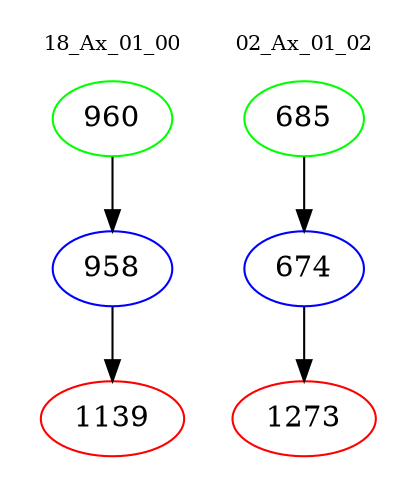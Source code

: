 digraph{
subgraph cluster_0 {
color = white
label = "18_Ax_01_00";
fontsize=10;
T0_960 [label="960", color="green"]
T0_960 -> T0_958 [color="black"]
T0_958 [label="958", color="blue"]
T0_958 -> T0_1139 [color="black"]
T0_1139 [label="1139", color="red"]
}
subgraph cluster_1 {
color = white
label = "02_Ax_01_02";
fontsize=10;
T1_685 [label="685", color="green"]
T1_685 -> T1_674 [color="black"]
T1_674 [label="674", color="blue"]
T1_674 -> T1_1273 [color="black"]
T1_1273 [label="1273", color="red"]
}
}
